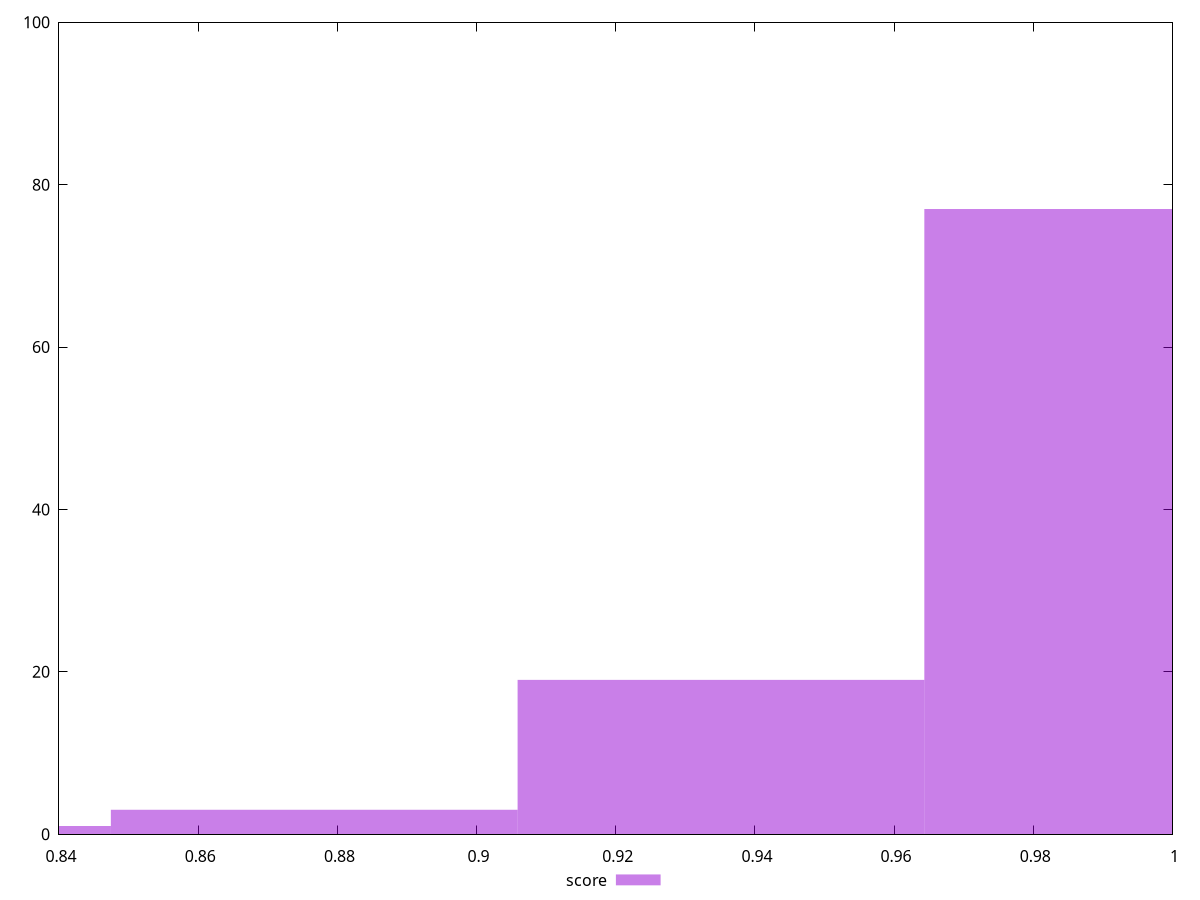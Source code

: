 reset

$score <<EOF
0.9935635586978928 77
0.9351186434803697 19
0.8766737282628465 3
0.8182288130453235 1
EOF

set key outside below
set boxwidth 0.058444915217523104
set xrange [0.84:1]
set yrange [0:100]
set trange [0:100]
set style fill transparent solid 0.5 noborder
set terminal svg size 640, 490 enhanced background rgb 'white'
set output "report_00015_2021-02-09T16-11-33.973Z/bootup-time/samples/pages+cached+noadtech/score/histogram.svg"

plot $score title "score" with boxes

reset
